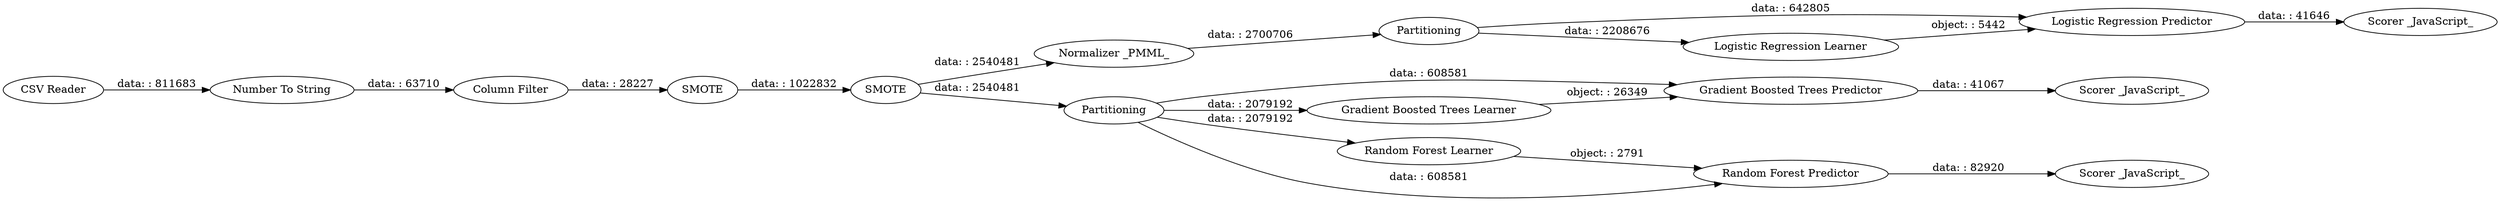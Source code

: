 digraph {
	"-4387193443697044177_323" [label=SMOTE]
	"-4387193443697044177_18" [label="Random Forest Predictor"]
	"-4387193443697044177_316" [label="Normalizer _PMML_"]
	"-4387193443697044177_345" [label="Scorer _JavaScript_"]
	"-4387193443697044177_341" [label="Number To String"]
	"-4387193443697044177_339" [label="Gradient Boosted Trees Learner"]
	"-4387193443697044177_322" [label="Logistic Regression Predictor"]
	"-4387193443697044177_335" [label=SMOTE]
	"-4387193443697044177_334" [label="Column Filter"]
	"-4387193443697044177_17" [label="Random Forest Learner"]
	"-4387193443697044177_344" [label="Scorer _JavaScript_"]
	"-4387193443697044177_294" [label=Partitioning]
	"-4387193443697044177_343" [label=Partitioning]
	"-4387193443697044177_340" [label="Gradient Boosted Trees Predictor"]
	"-4387193443697044177_338" [label="Logistic Regression Learner"]
	"-4387193443697044177_19" [label="Scorer _JavaScript_"]
	"-4387193443697044177_1" [label="CSV Reader"]
	"-4387193443697044177_316" -> "-4387193443697044177_294" [label="data: : 2700706"]
	"-4387193443697044177_343" -> "-4387193443697044177_339" [label="data: : 2079192"]
	"-4387193443697044177_343" -> "-4387193443697044177_18" [label="data: : 608581"]
	"-4387193443697044177_334" -> "-4387193443697044177_323" [label="data: : 28227"]
	"-4387193443697044177_335" -> "-4387193443697044177_316" [label="data: : 2540481"]
	"-4387193443697044177_294" -> "-4387193443697044177_338" [label="data: : 2208676"]
	"-4387193443697044177_1" -> "-4387193443697044177_341" [label="data: : 811683"]
	"-4387193443697044177_17" -> "-4387193443697044177_18" [label="object: : 2791"]
	"-4387193443697044177_339" -> "-4387193443697044177_340" [label="object: : 26349"]
	"-4387193443697044177_343" -> "-4387193443697044177_17" [label="data: : 2079192"]
	"-4387193443697044177_341" -> "-4387193443697044177_334" [label="data: : 63710"]
	"-4387193443697044177_323" -> "-4387193443697044177_335" [label="data: : 1022832"]
	"-4387193443697044177_338" -> "-4387193443697044177_322" [label="object: : 5442"]
	"-4387193443697044177_335" -> "-4387193443697044177_343" [label="data: : 2540481"]
	"-4387193443697044177_340" -> "-4387193443697044177_344" [label="data: : 41067"]
	"-4387193443697044177_18" -> "-4387193443697044177_19" [label="data: : 82920"]
	"-4387193443697044177_343" -> "-4387193443697044177_340" [label="data: : 608581"]
	"-4387193443697044177_294" -> "-4387193443697044177_322" [label="data: : 642805"]
	"-4387193443697044177_322" -> "-4387193443697044177_345" [label="data: : 41646"]
	rankdir=LR
}
